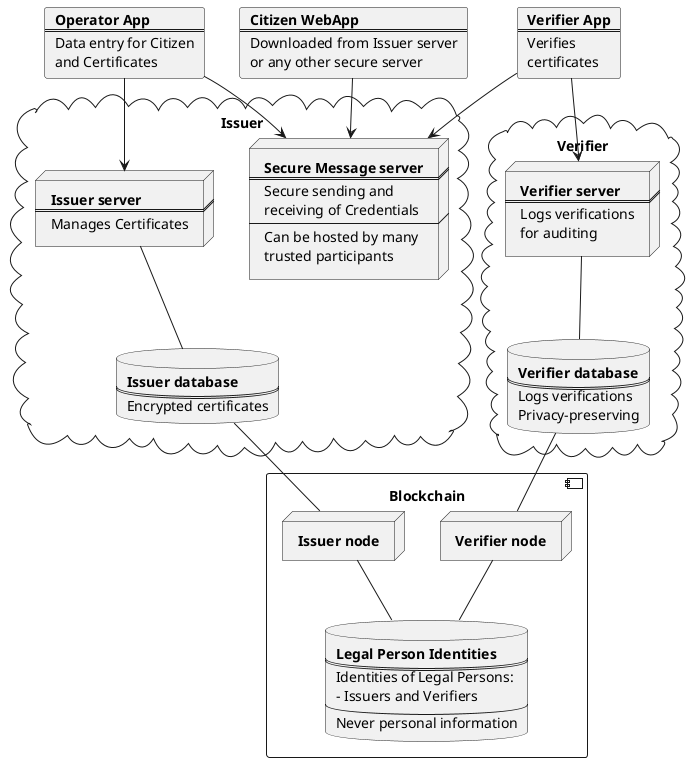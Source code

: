 @startuml SafeIsland_Components

card OperatorApp [
  <b>Operator App
  ====
  Data entry for Citizen
  and Certificates
]

card CitizenApp [
  <b>Citizen WebApp
  ====
  Downloaded from Issuer server
  or any other secure server
]

card VerifierApp [
  <b>Verifier App
  ====
  Verifies
  certificates
]

cloud Issuer {

  node SecureMessageServer [
    <b>Secure Message server
    ====
    Secure sending and
    receiving of Credentials
    ---
    Can be hosted by many
    trusted participants
  ]

  node IssuerServer [
    <b>Issuer server
    ====
    Manages Certificates
  ]

  database IssuerDatabase [
    <b>Issuer database
    ====
    Encrypted certificates
  ]

}

cloud Verifier {

  node VerifierServer [
    <b>Verifier server
    ====
    Logs verifications
    for auditing
  ]

  database VerifierDatabase [
    <b>Verifier database
    ====
    Logs verifications
    Privacy-preserving
  ]


}

component Blockchain {

  database Identities [
    <b>Legal Person Identities
    ====
    Identities of Legal Persons:
    - Issuers and Verifiers
    ----
    Never personal information
  ]

  node VerifierNode [
    <b>Verifier node
  ]

  node IssuerNode [
    <b>Issuer node
  ]

}

OperatorApp --> IssuerServer
IssuerServer -- IssuerDatabase
OperatorApp --> SecureMessageServer
CitizenApp --> SecureMessageServer
VerifierApp --> SecureMessageServer

VerifierApp --> VerifierServer
VerifierServer -- VerifierDatabase

IssuerDatabase -- IssuerNode
VerifierDatabase -- VerifierNode

IssuerNode -- Identities
VerifierNode -- Identities

@enduml

